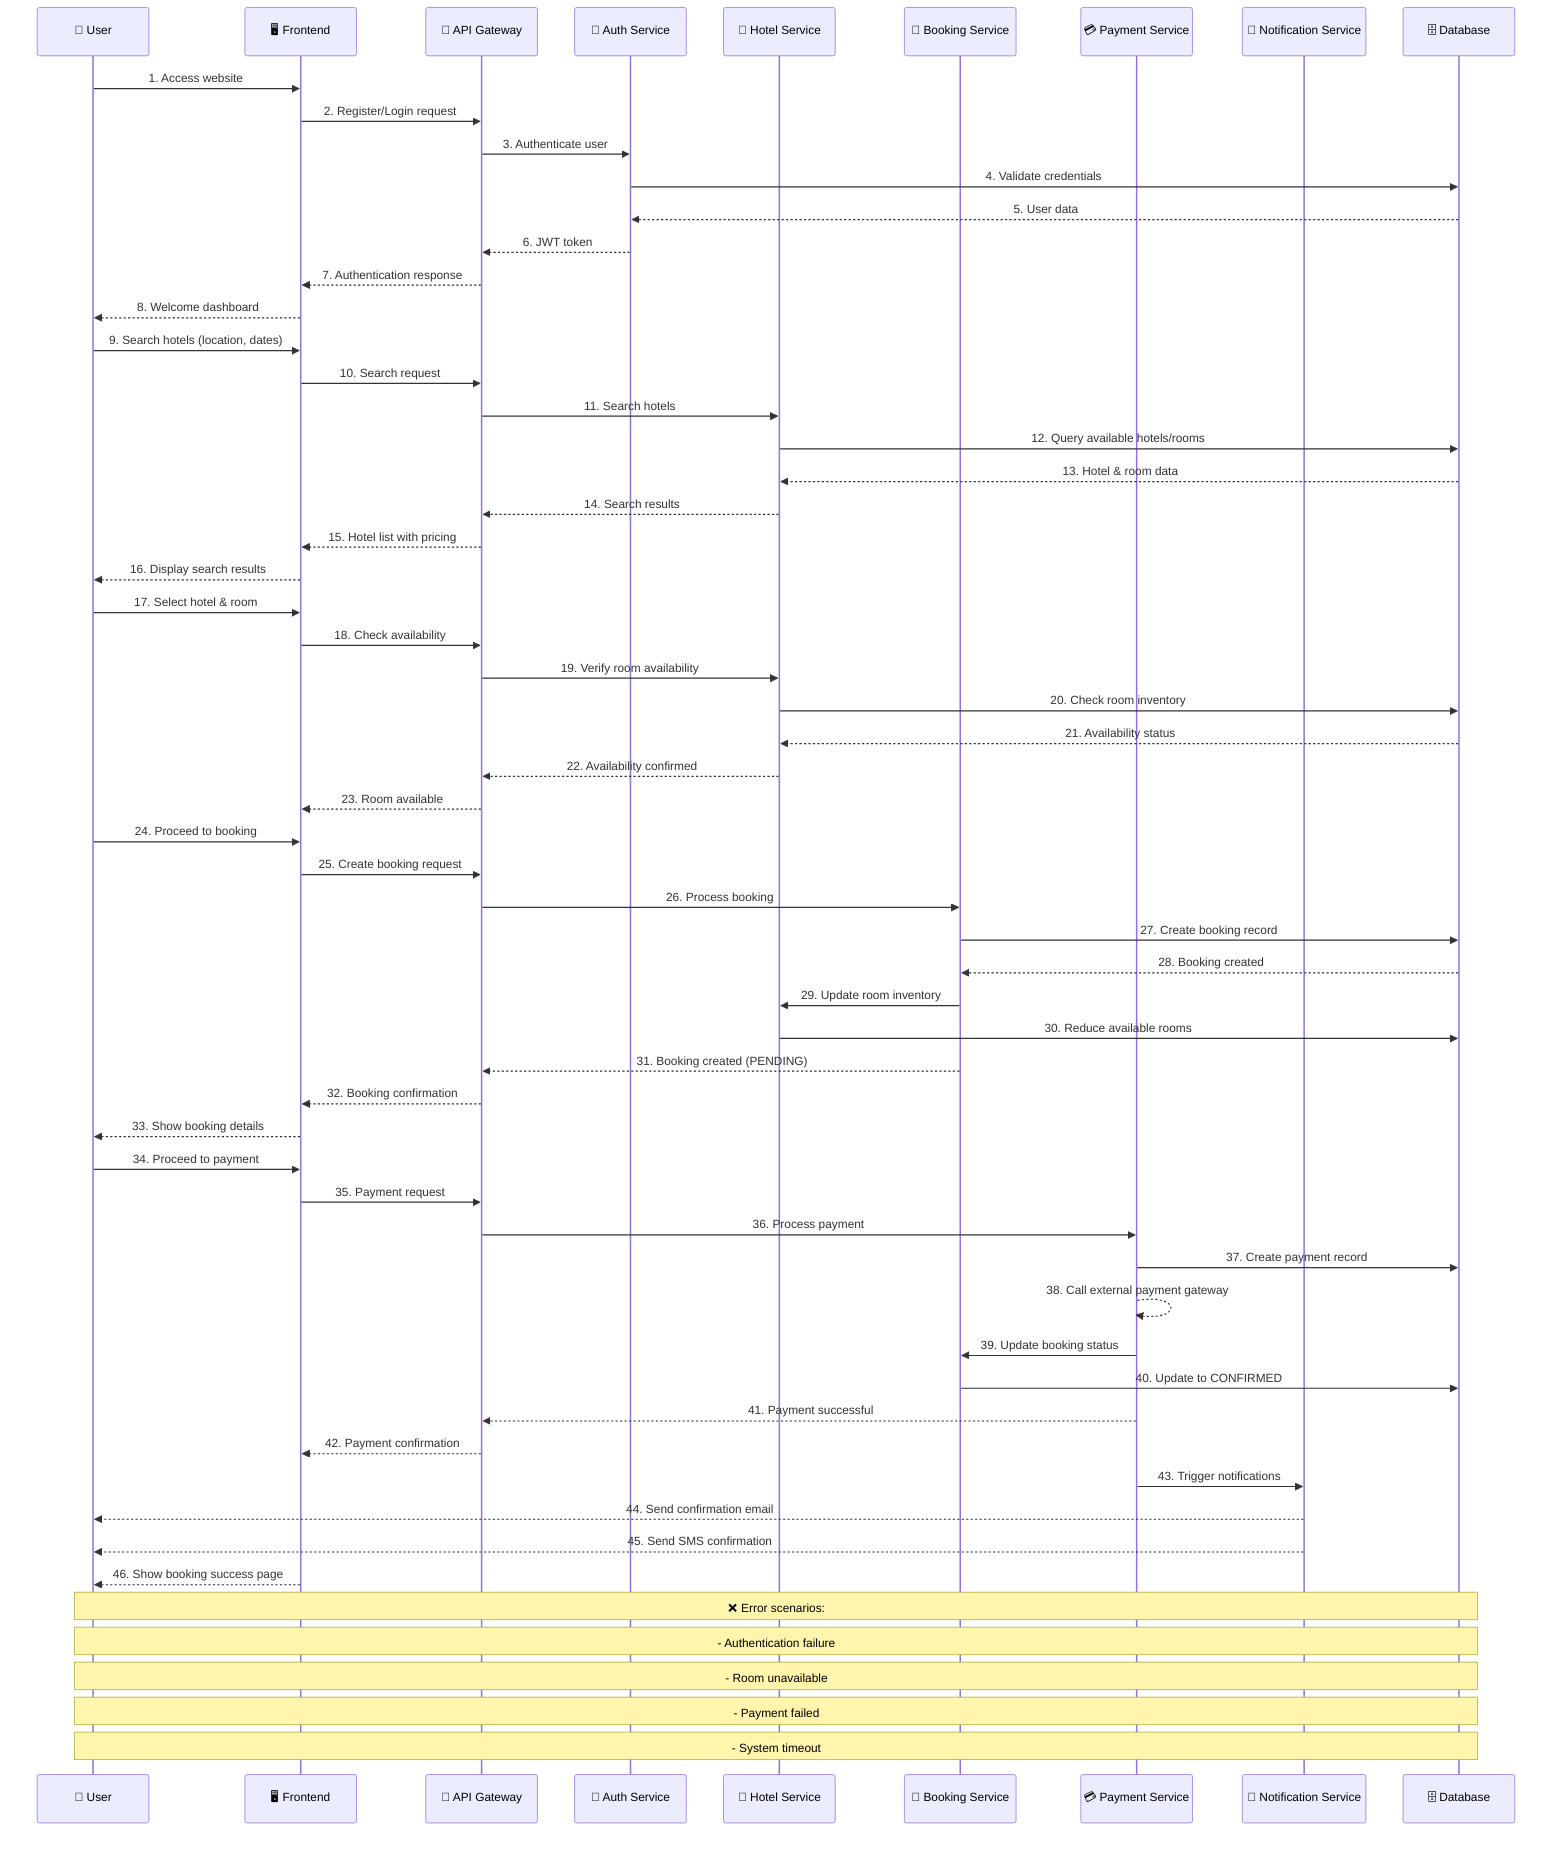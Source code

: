 sequenceDiagram
    participant User as 👤 User
    participant FE as 🖥️ Frontend
    participant GW as 🚪 API Gateway
    participant Auth as 🔐 Auth Service
    participant Hotel as 🏨 Hotel Service
    participant Booking as 📅 Booking Service
    participant Payment as 💳 Payment Service
    participant Notification as 📧 Notification Service
    participant DB as 🗄️ Database

    %% User Registration/Login
    User->>FE: 1. Access website
    FE->>GW: 2. Register/Login request
    GW->>Auth: 3. Authenticate user
    Auth->>DB: 4. Validate credentials
    DB-->>Auth: 5. User data
    Auth-->>GW: 6. JWT token
    GW-->>FE: 7. Authentication response
    FE-->>User: 8. Welcome dashboard

    %% Hotel Search
    User->>FE: 9. Search hotels (location, dates)
    FE->>GW: 10. Search request
    GW->>Hotel: 11. Search hotels
    Hotel->>DB: 12. Query available hotels/rooms
    DB-->>Hotel: 13. Hotel & room data
    Hotel-->>GW: 14. Search results
    GW-->>FE: 15. Hotel list with pricing
    FE-->>User: 16. Display search results

    %% Booking Process
    User->>FE: 17. Select hotel & room
    FE->>GW: 18. Check availability
    GW->>Hotel: 19. Verify room availability
    Hotel->>DB: 20. Check room inventory
    DB-->>Hotel: 21. Availability status
    Hotel-->>GW: 22. Availability confirmed
    GW-->>FE: 23. Room available
    
    User->>FE: 24. Proceed to booking
    FE->>GW: 25. Create booking request
    GW->>Booking: 26. Process booking
    Booking->>DB: 27. Create booking record
    DB-->>Booking: 28. Booking created
    Booking->>Hotel: 29. Update room inventory
    Hotel->>DB: 30. Reduce available rooms
    Booking-->>GW: 31. Booking created (PENDING)
    GW-->>FE: 32. Booking confirmation
    FE-->>User: 33. Show booking details

    %% Payment Process
    User->>FE: 34. Proceed to payment
    FE->>GW: 35. Payment request
    GW->>Payment: 36. Process payment
    Payment->>DB: 37. Create payment record
    Payment-->>Payment: 38. Call external payment gateway
    Payment->>Booking: 39. Update booking status
    Booking->>DB: 40. Update to CONFIRMED
    Payment-->>GW: 41. Payment successful
    GW-->>FE: 42. Payment confirmation
    
    %% Notification
    Payment->>Notification: 43. Trigger notifications
    Notification-->>User: 44. Send confirmation email
    Notification-->>User: 45. Send SMS confirmation
    
    FE-->>User: 46. Show booking success page

    %% Error Handling
    note over User,DB: ❌ Error scenarios:
    note over User,DB: - Authentication failure
    note over User,DB: - Room unavailable  
    note over User,DB: - Payment failed
    note over User,DB: - System timeout